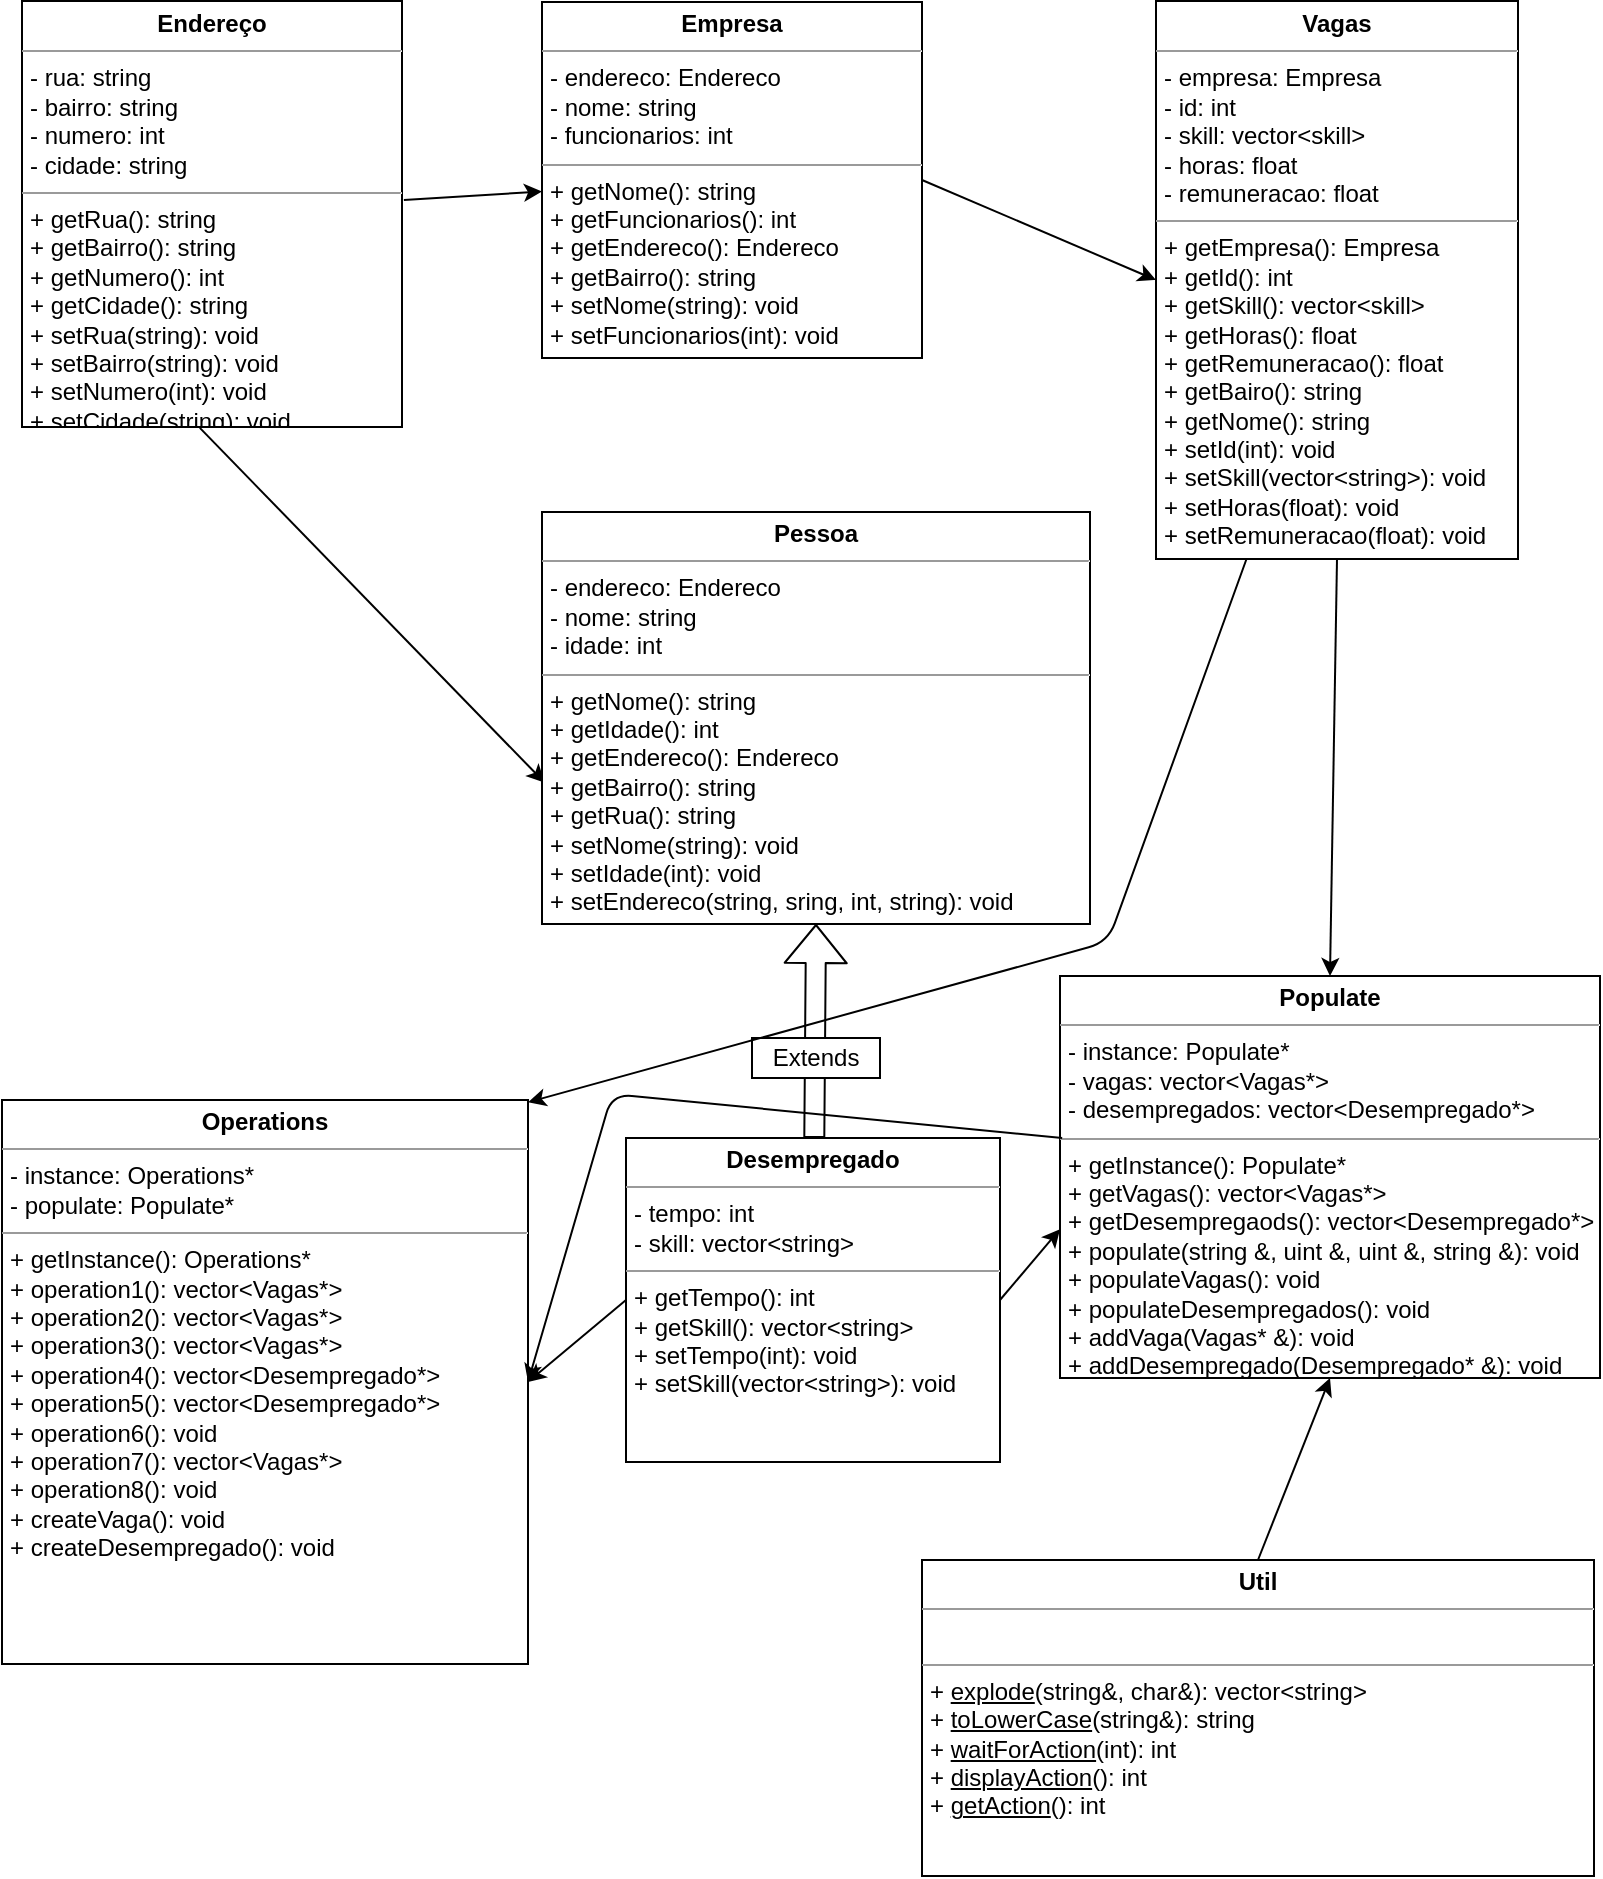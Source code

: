 <mxfile version="10.6.5" type="device"><diagram name="Page-1" id="c4acf3e9-155e-7222-9cf6-157b1a14988f"><mxGraphModel dx="1634" dy="699" grid="0" gridSize="10" guides="1" tooltips="1" connect="1" arrows="1" fold="1" page="1" pageScale="1" pageWidth="850" pageHeight="1100" background="#ffffff" math="0" shadow="0"><root><mxCell id="0"/><mxCell id="1" parent="0"/><mxCell id="5d2195bd80daf111-18" value="&lt;p style=&quot;margin: 0px ; margin-top: 4px ; text-align: center&quot;&gt;&lt;b&gt;Endereço&lt;/b&gt;&lt;/p&gt;&lt;hr size=&quot;1&quot;&gt;&lt;p style=&quot;margin: 0px ; margin-left: 4px&quot;&gt;- rua: string&lt;br&gt;- bairro: string&lt;/p&gt;&lt;p style=&quot;margin: 0px ; margin-left: 4px&quot;&gt;- numero: int&lt;/p&gt;&lt;p style=&quot;margin: 0px ; margin-left: 4px&quot;&gt;- cidade: string&lt;/p&gt;&lt;hr size=&quot;1&quot;&gt;&lt;p style=&quot;margin: 0px ; margin-left: 4px&quot;&gt;+ getRua(): string&lt;br&gt;+ getBairro(): string&lt;/p&gt;&lt;p style=&quot;margin: 0px ; margin-left: 4px&quot;&gt;+ getNumero(): int&lt;/p&gt;&lt;p style=&quot;margin: 0px ; margin-left: 4px&quot;&gt;+ getCidade(): string&lt;/p&gt;&lt;p style=&quot;margin: 0px ; margin-left: 4px&quot;&gt;+ setRua(string): void&lt;/p&gt;&lt;p style=&quot;margin: 0px ; margin-left: 4px&quot;&gt;+ setBairro(string): void&lt;/p&gt;&lt;p style=&quot;margin: 0px ; margin-left: 4px&quot;&gt;+ setNumero(int): void&lt;/p&gt;&lt;p style=&quot;margin: 0px ; margin-left: 4px&quot;&gt;+ setCidade(string): void&lt;/p&gt;" style="verticalAlign=top;align=left;overflow=fill;fontSize=12;fontFamily=Helvetica;html=1;rounded=0;shadow=0;comic=0;labelBackgroundColor=none;strokeColor=#000000;strokeWidth=1;fillColor=#ffffff;" parent="1" vertex="1"><mxGeometry x="60" y="71.5" width="190" height="213" as="geometry"/></mxCell><mxCell id="24tR4NaLMJYbAZRYAD_h-1" value="&lt;p style=&quot;margin: 0px ; margin-top: 4px ; text-align: center&quot;&gt;&lt;b&gt;Empresa&lt;/b&gt;&lt;/p&gt;&lt;hr size=&quot;1&quot;&gt;&lt;p style=&quot;margin: 0px ; margin-left: 4px&quot;&gt;- endereco: Endereco&lt;br&gt;- nome: string&lt;/p&gt;&lt;p style=&quot;margin: 0px ; margin-left: 4px&quot;&gt;- funcionarios: int&lt;/p&gt;&lt;hr size=&quot;1&quot;&gt;&lt;p style=&quot;margin: 0px ; margin-left: 4px&quot;&gt;+ getNome(): string&lt;br&gt;+ getFuncionarios(): int&lt;/p&gt;&lt;p style=&quot;margin: 0px ; margin-left: 4px&quot;&gt;+ getEndereco(): Endereco&lt;/p&gt;&lt;p style=&quot;margin: 0px ; margin-left: 4px&quot;&gt;+ getBairro(): string&lt;/p&gt;&lt;p style=&quot;margin: 0px ; margin-left: 4px&quot;&gt;+ setNome(string): void&lt;/p&gt;&lt;p style=&quot;margin: 0px ; margin-left: 4px&quot;&gt;+ setFuncionarios(int): void&lt;/p&gt;" style="verticalAlign=top;align=left;overflow=fill;fontSize=12;fontFamily=Helvetica;html=1;rounded=0;shadow=0;comic=0;labelBackgroundColor=none;strokeColor=#000000;strokeWidth=1;fillColor=#ffffff;" parent="1" vertex="1"><mxGeometry x="320" y="72" width="190" height="178" as="geometry"/></mxCell><mxCell id="24tR4NaLMJYbAZRYAD_h-4" value="" style="endArrow=classic;html=1;entryX=0.005;entryY=0.657;entryDx=0;entryDy=0;entryPerimeter=0;exitX=0.468;exitY=1.002;exitDx=0;exitDy=0;exitPerimeter=0;" parent="1" source="5d2195bd80daf111-18" target="24tR4NaLMJYbAZRYAD_h-19" edge="1"><mxGeometry width="50" height="50" relative="1" as="geometry"><mxPoint x="150" y="440" as="sourcePoint"/><mxPoint x="321" y="445" as="targetPoint"/></mxGeometry></mxCell><mxCell id="24tR4NaLMJYbAZRYAD_h-5" value="" style="endArrow=classic;html=1;exitX=1.005;exitY=0.467;exitDx=0;exitDy=0;exitPerimeter=0;" parent="1" source="5d2195bd80daf111-18" target="24tR4NaLMJYbAZRYAD_h-1" edge="1"><mxGeometry width="50" height="50" relative="1" as="geometry"><mxPoint x="140" y="325" as="sourcePoint"/><mxPoint x="342" y="454" as="targetPoint"/></mxGeometry></mxCell><mxCell id="24tR4NaLMJYbAZRYAD_h-7" value="&lt;p style=&quot;margin: 0px ; margin-top: 4px ; text-align: center&quot;&gt;&lt;b&gt;Desempregado&lt;/b&gt;&lt;/p&gt;&lt;hr size=&quot;1&quot;&gt;&lt;p style=&quot;margin: 0px ; margin-left: 4px&quot;&gt;- tempo: int&lt;br&gt;- skill: vector&amp;lt;string&amp;gt;&lt;/p&gt;&lt;hr size=&quot;1&quot;&gt;&lt;p style=&quot;margin: 0px ; margin-left: 4px&quot;&gt;+ getTempo(): int&lt;br&gt;+ getSkill(): vector&amp;lt;string&amp;gt;&lt;/p&gt;&lt;p style=&quot;margin: 0px ; margin-left: 4px&quot;&gt;&lt;span&gt;+ setTempo(int): void&lt;/span&gt;&lt;br&gt;&lt;/p&gt;&lt;p style=&quot;margin: 0px ; margin-left: 4px&quot;&gt;+ setSkill(vector&amp;lt;string&amp;gt;): void&lt;/p&gt;" style="verticalAlign=top;align=left;overflow=fill;fontSize=12;fontFamily=Helvetica;html=1;rounded=0;shadow=0;comic=0;labelBackgroundColor=none;strokeColor=#000000;strokeWidth=1;fillColor=#ffffff;" parent="1" vertex="1"><mxGeometry x="362" y="640" width="187" height="162" as="geometry"/></mxCell><mxCell id="24tR4NaLMJYbAZRYAD_h-8" value="" style="shape=flexArrow;endArrow=classic;html=1;entryX=0.5;entryY=1;entryDx=0;entryDy=0;" parent="1" source="24tR4NaLMJYbAZRYAD_h-7" target="24tR4NaLMJYbAZRYAD_h-19" edge="1"><mxGeometry width="50" height="50" relative="1" as="geometry"><mxPoint x="170" y="670" as="sourcePoint"/><mxPoint x="415" y="544" as="targetPoint"/></mxGeometry></mxCell><mxCell id="24tR4NaLMJYbAZRYAD_h-12" value="" style="rounded=0;whiteSpace=wrap;html=1;" parent="1" vertex="1"><mxGeometry x="425" y="590" width="64" height="20" as="geometry"/></mxCell><mxCell id="24tR4NaLMJYbAZRYAD_h-9" value="Extends&lt;br&gt;" style="text;html=1;strokeColor=none;fillColor=none;align=center;verticalAlign=middle;whiteSpace=wrap;rounded=0;" parent="1" vertex="1"><mxGeometry x="437" y="590" width="40" height="20" as="geometry"/></mxCell><mxCell id="24tR4NaLMJYbAZRYAD_h-17" value="&lt;p style=&quot;margin: 0px ; margin-top: 4px ; text-align: center&quot;&gt;&lt;b&gt;Vagas&lt;/b&gt;&lt;/p&gt;&lt;hr size=&quot;1&quot;&gt;&lt;p style=&quot;margin: 0px ; margin-left: 4px&quot;&gt;- empresa: Empresa&lt;br&gt;- id: int&lt;/p&gt;&lt;p style=&quot;margin: 0px ; margin-left: 4px&quot;&gt;- skill: vector&amp;lt;skill&amp;gt;&lt;/p&gt;&lt;p style=&quot;margin: 0px ; margin-left: 4px&quot;&gt;- horas: float&lt;/p&gt;&lt;p style=&quot;margin: 0px ; margin-left: 4px&quot;&gt;- remuneracao: float&lt;/p&gt;&lt;hr size=&quot;1&quot;&gt;&lt;p style=&quot;margin: 0px ; margin-left: 4px&quot;&gt;+ getEmpresa(): Empresa&lt;br&gt;+ getId(): int&lt;/p&gt;&lt;p style=&quot;margin: 0px ; margin-left: 4px&quot;&gt;+ getSkill(): vector&amp;lt;skill&amp;gt;&lt;/p&gt;&lt;p style=&quot;margin: 0px ; margin-left: 4px&quot;&gt;+ getHoras(): float&lt;/p&gt;&lt;p style=&quot;margin: 0px ; margin-left: 4px&quot;&gt;+ getRemuneracao(): float&lt;/p&gt;&lt;p style=&quot;margin: 0px ; margin-left: 4px&quot;&gt;+ getBairo(): string&lt;/p&gt;&lt;p style=&quot;margin: 0px ; margin-left: 4px&quot;&gt;+ getNome(): string&lt;/p&gt;&lt;p style=&quot;margin: 0px ; margin-left: 4px&quot;&gt;+ setId(int): void&lt;/p&gt;&lt;p style=&quot;margin: 0px ; margin-left: 4px&quot;&gt;+ setSkill(vector&amp;lt;string&amp;gt;): void&lt;/p&gt;&lt;p style=&quot;margin: 0px ; margin-left: 4px&quot;&gt;+ setHoras(float): void&lt;/p&gt;&lt;p style=&quot;margin: 0px ; margin-left: 4px&quot;&gt;+ setRemuneracao(float): void&lt;/p&gt;" style="verticalAlign=top;align=left;overflow=fill;fontSize=12;fontFamily=Helvetica;html=1;rounded=0;shadow=0;comic=0;labelBackgroundColor=none;strokeColor=#000000;strokeWidth=1;fillColor=#ffffff;" parent="1" vertex="1"><mxGeometry x="627" y="71.5" width="181" height="279" as="geometry"/></mxCell><mxCell id="24tR4NaLMJYbAZRYAD_h-18" value="" style="endArrow=classic;html=1;entryX=0;entryY=0.5;entryDx=0;entryDy=0;exitX=1;exitY=0.5;exitDx=0;exitDy=0;" parent="1" source="24tR4NaLMJYbAZRYAD_h-1" target="24tR4NaLMJYbAZRYAD_h-17" edge="1"><mxGeometry width="50" height="50" relative="1" as="geometry"><mxPoint x="170" y="575" as="sourcePoint"/><mxPoint x="220" y="525" as="targetPoint"/></mxGeometry></mxCell><mxCell id="24tR4NaLMJYbAZRYAD_h-19" value="&lt;p style=&quot;margin: 0px ; margin-top: 4px ; text-align: center&quot;&gt;&lt;b&gt;Pessoa&lt;/b&gt;&lt;/p&gt;&lt;hr size=&quot;1&quot;&gt;&lt;p style=&quot;margin: 0px ; margin-left: 4px&quot;&gt;- endereco: Endereco&lt;br&gt;- nome: string&lt;/p&gt;&lt;p style=&quot;margin: 0px ; margin-left: 4px&quot;&gt;- idade: int&lt;/p&gt;&lt;hr size=&quot;1&quot;&gt;&lt;p style=&quot;margin: 0px ; margin-left: 4px&quot;&gt;+ getNome(): string&lt;br&gt;+ getIdade(): int&lt;/p&gt;&lt;p style=&quot;margin: 0px ; margin-left: 4px&quot;&gt;+ getEndereco(): Endereco&lt;/p&gt;&lt;p style=&quot;margin: 0px ; margin-left: 4px&quot;&gt;+ getBairro(): string&lt;/p&gt;&lt;p style=&quot;margin: 0px ; margin-left: 4px&quot;&gt;+ getRua(): string&lt;/p&gt;&lt;p style=&quot;margin: 0px ; margin-left: 4px&quot;&gt;+ setNome(string): void&lt;/p&gt;&lt;p style=&quot;margin: 0px ; margin-left: 4px&quot;&gt;+ setIdade(int): void&lt;/p&gt;&lt;p style=&quot;margin: 0px ; margin-left: 4px&quot;&gt;+ setEndereco(string, sring, int, string): void&lt;/p&gt;" style="verticalAlign=top;align=left;overflow=fill;fontSize=12;fontFamily=Helvetica;html=1;rounded=0;shadow=0;comic=0;labelBackgroundColor=none;strokeColor=#000000;strokeWidth=1;fillColor=#ffffff;" parent="1" vertex="1"><mxGeometry x="320" y="327" width="274" height="206" as="geometry"/></mxCell><mxCell id="24tR4NaLMJYbAZRYAD_h-26" value="&lt;p style=&quot;margin: 0px ; margin-top: 4px ; text-align: center&quot;&gt;&lt;b&gt;Util&lt;/b&gt;&lt;/p&gt;&lt;hr size=&quot;1&quot;&gt;&lt;p style=&quot;margin: 0px ; margin-left: 4px&quot;&gt;&lt;br&gt;&lt;/p&gt;&lt;hr size=&quot;1&quot;&gt;&lt;p style=&quot;margin: 0px ; margin-left: 4px&quot;&gt;+ &lt;u&gt;explode&lt;/u&gt;(string&amp;amp;, char&amp;amp;): vector&amp;lt;string&amp;gt;&lt;br&gt;+ &lt;u&gt;toLowerCase&lt;/u&gt;(string&amp;amp;): string&lt;/p&gt;&lt;p style=&quot;margin: 0px ; margin-left: 4px&quot;&gt;+ &lt;u&gt;waitForAction&lt;/u&gt;(int): int&lt;br&gt;&lt;/p&gt;&lt;p style=&quot;margin: 0px ; margin-left: 4px&quot;&gt;+ &lt;u&gt;displayAction&lt;/u&gt;(): int&lt;/p&gt;&lt;p style=&quot;margin: 0px ; margin-left: 4px&quot;&gt;+ &lt;u&gt;getAction&lt;/u&gt;(): int&lt;/p&gt;" style="verticalAlign=top;align=left;overflow=fill;fontSize=12;fontFamily=Helvetica;html=1;rounded=0;shadow=0;comic=0;labelBackgroundColor=none;strokeColor=#000000;strokeWidth=1;fillColor=#ffffff;" parent="1" vertex="1"><mxGeometry x="510" y="851" width="336" height="158" as="geometry"/></mxCell><mxCell id="24tR4NaLMJYbAZRYAD_h-27" value="&lt;p style=&quot;margin: 0px ; margin-top: 4px ; text-align: center&quot;&gt;&lt;b&gt;Populate&lt;/b&gt;&lt;/p&gt;&lt;hr size=&quot;1&quot;&gt;&lt;p style=&quot;margin: 0px ; margin-left: 4px&quot;&gt;- instance: Populate*&lt;br&gt;- vagas: vector&amp;lt;Vagas*&amp;gt;&lt;/p&gt;&lt;p style=&quot;margin: 0px ; margin-left: 4px&quot;&gt;- desempregados: vector&amp;lt;Desempregado*&amp;gt;&lt;/p&gt;&lt;hr size=&quot;1&quot;&gt;&lt;p style=&quot;margin: 0px ; margin-left: 4px&quot;&gt;+ getInstance(): Populate*&lt;br&gt;+ getVagas(): vector&amp;lt;Vagas*&amp;gt;&lt;/p&gt;&lt;p style=&quot;margin: 0px ; margin-left: 4px&quot;&gt;&lt;span&gt;+ getDesempregaods(): vector&amp;lt;Desempregado*&amp;gt;&lt;/span&gt;&lt;br&gt;&lt;/p&gt;&lt;p style=&quot;margin: 0px ; margin-left: 4px&quot;&gt;+ populate(string &amp;amp;, uint &amp;amp;, uint &amp;amp;, string &amp;amp;): void&lt;/p&gt;&lt;p style=&quot;margin: 0px ; margin-left: 4px&quot;&gt;+ populateVagas(): void&lt;/p&gt;&lt;p style=&quot;margin: 0px ; margin-left: 4px&quot;&gt;+ populateDesempregados(): void&lt;/p&gt;&lt;p style=&quot;margin: 0px ; margin-left: 4px&quot;&gt;+ addVaga(Vagas* &amp;amp;): void&lt;/p&gt;&lt;p style=&quot;margin: 0px ; margin-left: 4px&quot;&gt;+ addDesempregado(Desempregado* &amp;amp;): void&lt;/p&gt;" style="verticalAlign=top;align=left;overflow=fill;fontSize=12;fontFamily=Helvetica;html=1;rounded=0;shadow=0;comic=0;labelBackgroundColor=none;strokeColor=#000000;strokeWidth=1;fillColor=#ffffff;" parent="1" vertex="1"><mxGeometry x="579" y="559" width="270" height="201" as="geometry"/></mxCell><mxCell id="24tR4NaLMJYbAZRYAD_h-28" value="" style="endArrow=classic;html=1;entryX=0;entryY=0.63;entryDx=0;entryDy=0;entryPerimeter=0;exitX=1;exitY=0.5;exitDx=0;exitDy=0;" parent="1" source="24tR4NaLMJYbAZRYAD_h-7" target="24tR4NaLMJYbAZRYAD_h-27" edge="1"><mxGeometry width="50" height="50" relative="1" as="geometry"><mxPoint x="60" y="978" as="sourcePoint"/><mxPoint x="110" y="928" as="targetPoint"/></mxGeometry></mxCell><mxCell id="24tR4NaLMJYbAZRYAD_h-29" value="" style="endArrow=classic;html=1;entryX=0.5;entryY=0;entryDx=0;entryDy=0;exitX=0.5;exitY=1;exitDx=0;exitDy=0;" parent="1" source="24tR4NaLMJYbAZRYAD_h-17" target="24tR4NaLMJYbAZRYAD_h-27" edge="1"><mxGeometry width="50" height="50" relative="1" as="geometry"><mxPoint x="53" y="1057" as="sourcePoint"/><mxPoint x="103" y="1007" as="targetPoint"/></mxGeometry></mxCell><mxCell id="24tR4NaLMJYbAZRYAD_h-30" value="" style="endArrow=classic;html=1;entryX=0.5;entryY=1;entryDx=0;entryDy=0;exitX=0.5;exitY=0;exitDx=0;exitDy=0;" parent="1" source="24tR4NaLMJYbAZRYAD_h-26" target="24tR4NaLMJYbAZRYAD_h-27" edge="1"><mxGeometry width="50" height="50" relative="1" as="geometry"><mxPoint x="110" y="974" as="sourcePoint"/><mxPoint x="60" y="1024" as="targetPoint"/></mxGeometry></mxCell><mxCell id="dAhggxDQcmq76I9tBhWB-1" value="&lt;p style=&quot;margin: 0px ; margin-top: 4px ; text-align: center&quot;&gt;&lt;b&gt;Operations&lt;/b&gt;&lt;/p&gt;&lt;hr size=&quot;1&quot;&gt;&lt;p style=&quot;margin: 0px ; margin-left: 4px&quot;&gt;- instance: Operations*&lt;br&gt;- populate: Populate*&lt;/p&gt;&lt;hr size=&quot;1&quot;&gt;&lt;p style=&quot;margin: 0px ; margin-left: 4px&quot;&gt;+ getInstance(): Operations*&lt;br&gt;+ operation1(): vector&amp;lt;Vagas*&amp;gt;&lt;/p&gt;&lt;p style=&quot;margin: 0px ; margin-left: 4px&quot;&gt;&lt;span&gt;+ operation2(): vector&amp;lt;Vagas*&amp;gt;&lt;/span&gt;&lt;br&gt;&lt;/p&gt;&lt;p style=&quot;margin: 0px ; margin-left: 4px&quot;&gt;+ operation3(): vector&amp;lt;Vagas*&amp;gt;&lt;/p&gt;&lt;p style=&quot;margin: 0px ; margin-left: 4px&quot;&gt;+ operation4(): vector&amp;lt;Desempregado*&amp;gt;&lt;/p&gt;&lt;p style=&quot;margin: 0px ; margin-left: 4px&quot;&gt;+ operation5(): vector&amp;lt;Desempregado*&amp;gt;&lt;/p&gt;&lt;p style=&quot;margin: 0px ; margin-left: 4px&quot;&gt;+ operation6(): void&lt;/p&gt;&lt;p style=&quot;margin: 0px ; margin-left: 4px&quot;&gt;+ operation7(): vector&amp;lt;Vagas*&amp;gt;&lt;/p&gt;&lt;p style=&quot;margin: 0px ; margin-left: 4px&quot;&gt;+ operation8(): void&lt;/p&gt;&lt;p style=&quot;margin: 0px ; margin-left: 4px&quot;&gt;+ createVaga(): void&lt;/p&gt;&lt;p style=&quot;margin: 0px ; margin-left: 4px&quot;&gt;+ createDesempregado(): void&lt;/p&gt;" style="verticalAlign=top;align=left;overflow=fill;fontSize=12;fontFamily=Helvetica;html=1;rounded=0;shadow=0;comic=0;labelBackgroundColor=none;strokeColor=#000000;strokeWidth=1;fillColor=#ffffff;" parent="1" vertex="1"><mxGeometry x="50" y="621" width="263" height="282" as="geometry"/></mxCell><mxCell id="dAhggxDQcmq76I9tBhWB-2" value="" style="endArrow=classic;html=1;entryX=1;entryY=0.5;entryDx=0;entryDy=0;exitX=0;exitY=0.5;exitDx=0;exitDy=0;" parent="1" source="24tR4NaLMJYbAZRYAD_h-7" target="dAhggxDQcmq76I9tBhWB-1" edge="1"><mxGeometry width="50" height="50" relative="1" as="geometry"><mxPoint x="559" y="731" as="sourcePoint"/><mxPoint x="589" y="696" as="targetPoint"/></mxGeometry></mxCell><mxCell id="dAhggxDQcmq76I9tBhWB-3" value="" style="endArrow=classic;html=1;entryX=1;entryY=0.5;entryDx=0;entryDy=0;exitX=0.004;exitY=0.403;exitDx=0;exitDy=0;exitPerimeter=0;" parent="1" source="24tR4NaLMJYbAZRYAD_h-27" target="dAhggxDQcmq76I9tBhWB-1" edge="1"><mxGeometry width="50" height="50" relative="1" as="geometry"><mxPoint x="372" y="731" as="sourcePoint"/><mxPoint x="330" y="731" as="targetPoint"/><Array as="points"><mxPoint x="355" y="618"/></Array></mxGeometry></mxCell><mxCell id="zRqxwF69LytcPlxpyetC-1" value="" style="endArrow=classic;html=1;entryX=1;entryY=0.004;entryDx=0;entryDy=0;entryPerimeter=0;exitX=0.25;exitY=1;exitDx=0;exitDy=0;" edge="1" parent="1" source="24tR4NaLMJYbAZRYAD_h-17" target="dAhggxDQcmq76I9tBhWB-1"><mxGeometry width="50" height="50" relative="1" as="geometry"><mxPoint x="50" y="1080" as="sourcePoint"/><mxPoint x="100" y="1030" as="targetPoint"/><Array as="points"><mxPoint x="603" y="542"/></Array></mxGeometry></mxCell></root></mxGraphModel></diagram></mxfile>